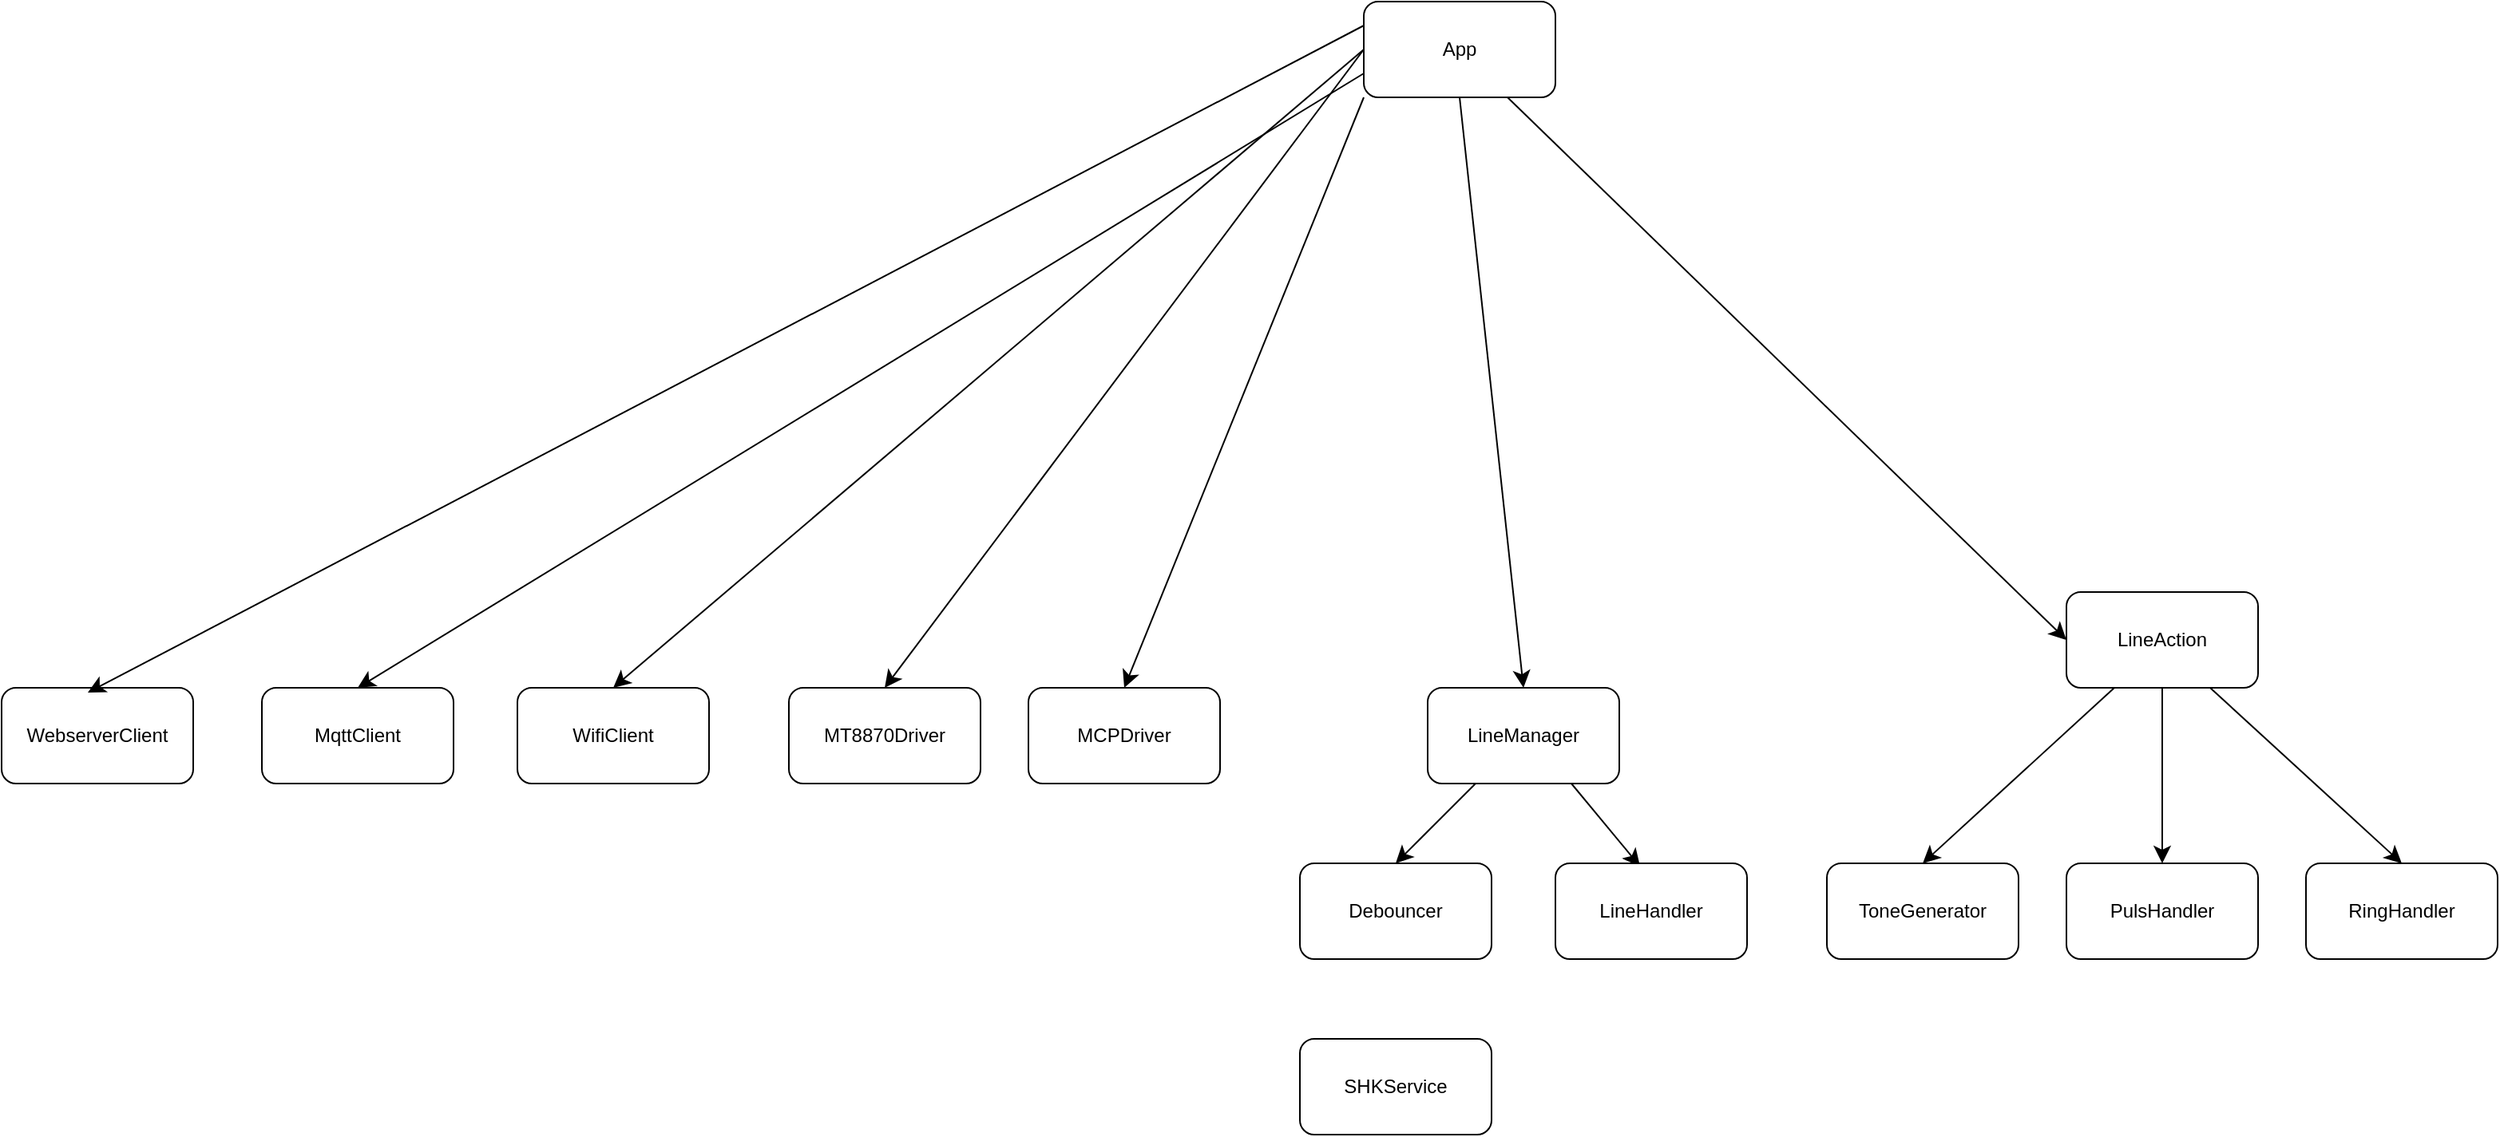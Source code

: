 <mxfile>
    <diagram name="Sida-1" id="AW1izTDlbWbokOlA4s77">
        <mxGraphModel dx="1952" dy="1871" grid="1" gridSize="10" guides="1" tooltips="1" connect="1" arrows="1" fold="1" page="1" pageScale="1" pageWidth="827" pageHeight="1169" math="0" shadow="0">
            <root>
                <mxCell id="0"/>
                <mxCell id="1" parent="0"/>
                <mxCell id="Wb3VpCRKg6N2nYVyIfHQ-8" style="edgeStyle=none;curved=1;rounded=0;orthogonalLoop=1;jettySize=auto;html=1;exitX=0.5;exitY=1;exitDx=0;exitDy=0;entryX=0.5;entryY=0;entryDx=0;entryDy=0;fontSize=12;startSize=8;endSize=8;" parent="1" source="Wb3VpCRKg6N2nYVyIfHQ-1" target="Wb3VpCRKg6N2nYVyIfHQ-3" edge="1">
                    <mxGeometry relative="1" as="geometry"/>
                </mxCell>
                <mxCell id="Wb3VpCRKg6N2nYVyIfHQ-9" style="edgeStyle=none;curved=1;rounded=0;orthogonalLoop=1;jettySize=auto;html=1;exitX=0;exitY=1;exitDx=0;exitDy=0;entryX=0.5;entryY=0;entryDx=0;entryDy=0;fontSize=12;startSize=8;endSize=8;" parent="1" source="Wb3VpCRKg6N2nYVyIfHQ-1" target="Wb3VpCRKg6N2nYVyIfHQ-2" edge="1">
                    <mxGeometry relative="1" as="geometry"/>
                </mxCell>
                <mxCell id="Wb3VpCRKg6N2nYVyIfHQ-10" style="edgeStyle=none;curved=1;rounded=0;orthogonalLoop=1;jettySize=auto;html=1;exitX=0.75;exitY=1;exitDx=0;exitDy=0;entryX=0;entryY=0.5;entryDx=0;entryDy=0;fontSize=12;startSize=8;endSize=8;" parent="1" source="Wb3VpCRKg6N2nYVyIfHQ-1" target="Wb3VpCRKg6N2nYVyIfHQ-4" edge="1">
                    <mxGeometry relative="1" as="geometry"/>
                </mxCell>
                <mxCell id="Wb3VpCRKg6N2nYVyIfHQ-25" style="edgeStyle=none;curved=1;rounded=0;orthogonalLoop=1;jettySize=auto;html=1;exitX=0;exitY=0.5;exitDx=0;exitDy=0;entryX=0.5;entryY=0;entryDx=0;entryDy=0;fontSize=12;startSize=8;endSize=8;" parent="1" source="Wb3VpCRKg6N2nYVyIfHQ-1" target="Wb3VpCRKg6N2nYVyIfHQ-24" edge="1">
                    <mxGeometry relative="1" as="geometry"/>
                </mxCell>
                <mxCell id="Wb3VpCRKg6N2nYVyIfHQ-30" style="edgeStyle=none;curved=1;rounded=0;orthogonalLoop=1;jettySize=auto;html=1;exitX=0;exitY=0.5;exitDx=0;exitDy=0;entryX=0.5;entryY=0;entryDx=0;entryDy=0;fontSize=12;startSize=8;endSize=8;" parent="1" source="Wb3VpCRKg6N2nYVyIfHQ-1" target="Wb3VpCRKg6N2nYVyIfHQ-27" edge="1">
                    <mxGeometry relative="1" as="geometry"/>
                </mxCell>
                <mxCell id="Wb3VpCRKg6N2nYVyIfHQ-31" style="edgeStyle=none;curved=1;rounded=0;orthogonalLoop=1;jettySize=auto;html=1;exitX=0;exitY=0.75;exitDx=0;exitDy=0;entryX=0.5;entryY=0;entryDx=0;entryDy=0;fontSize=12;startSize=8;endSize=8;" parent="1" source="Wb3VpCRKg6N2nYVyIfHQ-1" target="Wb3VpCRKg6N2nYVyIfHQ-28" edge="1">
                    <mxGeometry relative="1" as="geometry"/>
                </mxCell>
                <mxCell id="Wb3VpCRKg6N2nYVyIfHQ-1" value="App" style="rounded=1;whiteSpace=wrap;html=1;" parent="1" vertex="1">
                    <mxGeometry x="440" y="-190" width="120" height="60" as="geometry"/>
                </mxCell>
                <mxCell id="Wb3VpCRKg6N2nYVyIfHQ-2" value="MCPDriver" style="rounded=1;whiteSpace=wrap;html=1;" parent="1" vertex="1">
                    <mxGeometry x="230" y="240" width="120" height="60" as="geometry"/>
                </mxCell>
                <mxCell id="Wb3VpCRKg6N2nYVyIfHQ-18" style="edgeStyle=none;curved=1;rounded=0;orthogonalLoop=1;jettySize=auto;html=1;exitX=0.75;exitY=1;exitDx=0;exitDy=0;fontSize=12;startSize=8;endSize=8;entryX=0.442;entryY=0.033;entryDx=0;entryDy=0;entryPerimeter=0;" parent="1" source="Wb3VpCRKg6N2nYVyIfHQ-3" target="Wb3VpCRKg6N2nYVyIfHQ-16" edge="1">
                    <mxGeometry relative="1" as="geometry"/>
                </mxCell>
                <mxCell id="Wb3VpCRKg6N2nYVyIfHQ-20" style="edgeStyle=none;curved=1;rounded=0;orthogonalLoop=1;jettySize=auto;html=1;exitX=0.25;exitY=1;exitDx=0;exitDy=0;entryX=0.5;entryY=0;entryDx=0;entryDy=0;fontSize=12;startSize=8;endSize=8;" parent="1" source="Wb3VpCRKg6N2nYVyIfHQ-3" target="Wb3VpCRKg6N2nYVyIfHQ-6" edge="1">
                    <mxGeometry relative="1" as="geometry"/>
                </mxCell>
                <mxCell id="Wb3VpCRKg6N2nYVyIfHQ-3" value="LineManager" style="rounded=1;whiteSpace=wrap;html=1;" parent="1" vertex="1">
                    <mxGeometry x="480" y="240" width="120" height="60" as="geometry"/>
                </mxCell>
                <mxCell id="Wb3VpCRKg6N2nYVyIfHQ-12" style="edgeStyle=none;curved=1;rounded=0;orthogonalLoop=1;jettySize=auto;html=1;exitX=0.25;exitY=1;exitDx=0;exitDy=0;fontSize=12;startSize=8;endSize=8;entryX=0.5;entryY=0;entryDx=0;entryDy=0;" parent="1" source="Wb3VpCRKg6N2nYVyIfHQ-4" target="Wb3VpCRKg6N2nYVyIfHQ-5" edge="1">
                    <mxGeometry relative="1" as="geometry"/>
                </mxCell>
                <mxCell id="Wb3VpCRKg6N2nYVyIfHQ-15" style="edgeStyle=none;curved=1;rounded=0;orthogonalLoop=1;jettySize=auto;html=1;exitX=0.75;exitY=1;exitDx=0;exitDy=0;entryX=0.5;entryY=0;entryDx=0;entryDy=0;fontSize=12;startSize=8;endSize=8;" parent="1" source="Wb3VpCRKg6N2nYVyIfHQ-4" target="Wb3VpCRKg6N2nYVyIfHQ-14" edge="1">
                    <mxGeometry relative="1" as="geometry"/>
                </mxCell>
                <mxCell id="Wb3VpCRKg6N2nYVyIfHQ-17" style="edgeStyle=none;curved=1;rounded=0;orthogonalLoop=1;jettySize=auto;html=1;exitX=0.5;exitY=1;exitDx=0;exitDy=0;entryX=0.5;entryY=0;entryDx=0;entryDy=0;fontSize=12;startSize=8;endSize=8;" parent="1" source="Wb3VpCRKg6N2nYVyIfHQ-4" target="Wb3VpCRKg6N2nYVyIfHQ-7" edge="1">
                    <mxGeometry relative="1" as="geometry"/>
                </mxCell>
                <mxCell id="Wb3VpCRKg6N2nYVyIfHQ-4" value="LineAction" style="rounded=1;whiteSpace=wrap;html=1;" parent="1" vertex="1">
                    <mxGeometry x="880" y="180" width="120" height="60" as="geometry"/>
                </mxCell>
                <mxCell id="Wb3VpCRKg6N2nYVyIfHQ-5" value="ToneGenerator" style="rounded=1;whiteSpace=wrap;html=1;" parent="1" vertex="1">
                    <mxGeometry x="730" y="350" width="120" height="60" as="geometry"/>
                </mxCell>
                <mxCell id="Wb3VpCRKg6N2nYVyIfHQ-6" value="Debouncer" style="rounded=1;whiteSpace=wrap;html=1;" parent="1" vertex="1">
                    <mxGeometry x="400" y="350" width="120" height="60" as="geometry"/>
                </mxCell>
                <mxCell id="Wb3VpCRKg6N2nYVyIfHQ-7" value="PulsHandler" style="rounded=1;whiteSpace=wrap;html=1;" parent="1" vertex="1">
                    <mxGeometry x="880" y="350" width="120" height="60" as="geometry"/>
                </mxCell>
                <mxCell id="Wb3VpCRKg6N2nYVyIfHQ-14" value="RingHandler" style="rounded=1;whiteSpace=wrap;html=1;" parent="1" vertex="1">
                    <mxGeometry x="1030" y="350" width="120" height="60" as="geometry"/>
                </mxCell>
                <mxCell id="Wb3VpCRKg6N2nYVyIfHQ-16" value="LineHandler" style="rounded=1;whiteSpace=wrap;html=1;" parent="1" vertex="1">
                    <mxGeometry x="560" y="350" width="120" height="60" as="geometry"/>
                </mxCell>
                <mxCell id="Wb3VpCRKg6N2nYVyIfHQ-24" value="MT8870Driver" style="rounded=1;whiteSpace=wrap;html=1;" parent="1" vertex="1">
                    <mxGeometry x="80" y="240" width="120" height="60" as="geometry"/>
                </mxCell>
                <mxCell id="Wb3VpCRKg6N2nYVyIfHQ-27" value="WifiClient" style="rounded=1;whiteSpace=wrap;html=1;" parent="1" vertex="1">
                    <mxGeometry x="-90" y="240" width="120" height="60" as="geometry"/>
                </mxCell>
                <mxCell id="Wb3VpCRKg6N2nYVyIfHQ-28" value="MqttClient" style="rounded=1;whiteSpace=wrap;html=1;" parent="1" vertex="1">
                    <mxGeometry x="-250" y="240" width="120" height="60" as="geometry"/>
                </mxCell>
                <mxCell id="Wb3VpCRKg6N2nYVyIfHQ-29" value="WebserverClient" style="rounded=1;whiteSpace=wrap;html=1;" parent="1" vertex="1">
                    <mxGeometry x="-413" y="240" width="120" height="60" as="geometry"/>
                </mxCell>
                <mxCell id="Wb3VpCRKg6N2nYVyIfHQ-32" style="edgeStyle=none;curved=1;rounded=0;orthogonalLoop=1;jettySize=auto;html=1;exitX=0;exitY=0.25;exitDx=0;exitDy=0;entryX=0.45;entryY=0.05;entryDx=0;entryDy=0;entryPerimeter=0;fontSize=12;startSize=8;endSize=8;" parent="1" source="Wb3VpCRKg6N2nYVyIfHQ-1" target="Wb3VpCRKg6N2nYVyIfHQ-29" edge="1">
                    <mxGeometry relative="1" as="geometry"/>
                </mxCell>
                <mxCell id="2" value="SHKService" style="rounded=1;whiteSpace=wrap;html=1;" vertex="1" parent="1">
                    <mxGeometry x="400" y="460" width="120" height="60" as="geometry"/>
                </mxCell>
            </root>
        </mxGraphModel>
    </diagram>
</mxfile>